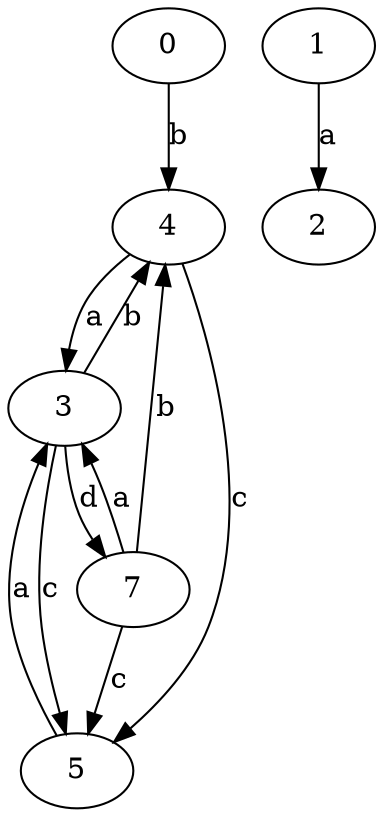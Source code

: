strict digraph  {
0;
1;
2;
3;
4;
5;
7;
0 -> 4  [label=b];
1 -> 2  [label=a];
3 -> 4  [label=b];
3 -> 5  [label=c];
3 -> 7  [label=d];
4 -> 3  [label=a];
4 -> 5  [label=c];
5 -> 3  [label=a];
7 -> 3  [label=a];
7 -> 4  [label=b];
7 -> 5  [label=c];
}
